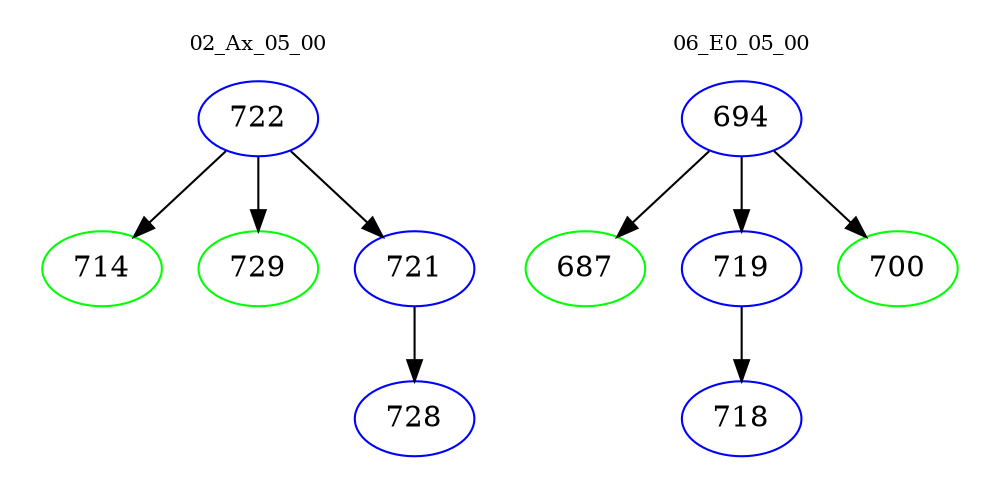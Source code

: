 digraph{
subgraph cluster_0 {
color = white
label = "02_Ax_05_00";
fontsize=10;
T0_722 [label="722", color="blue"]
T0_722 -> T0_714 [color="black"]
T0_714 [label="714", color="green"]
T0_722 -> T0_729 [color="black"]
T0_729 [label="729", color="green"]
T0_722 -> T0_721 [color="black"]
T0_721 [label="721", color="blue"]
T0_721 -> T0_728 [color="black"]
T0_728 [label="728", color="blue"]
}
subgraph cluster_1 {
color = white
label = "06_E0_05_00";
fontsize=10;
T1_694 [label="694", color="blue"]
T1_694 -> T1_687 [color="black"]
T1_687 [label="687", color="green"]
T1_694 -> T1_719 [color="black"]
T1_719 [label="719", color="blue"]
T1_719 -> T1_718 [color="black"]
T1_718 [label="718", color="blue"]
T1_694 -> T1_700 [color="black"]
T1_700 [label="700", color="green"]
}
}
